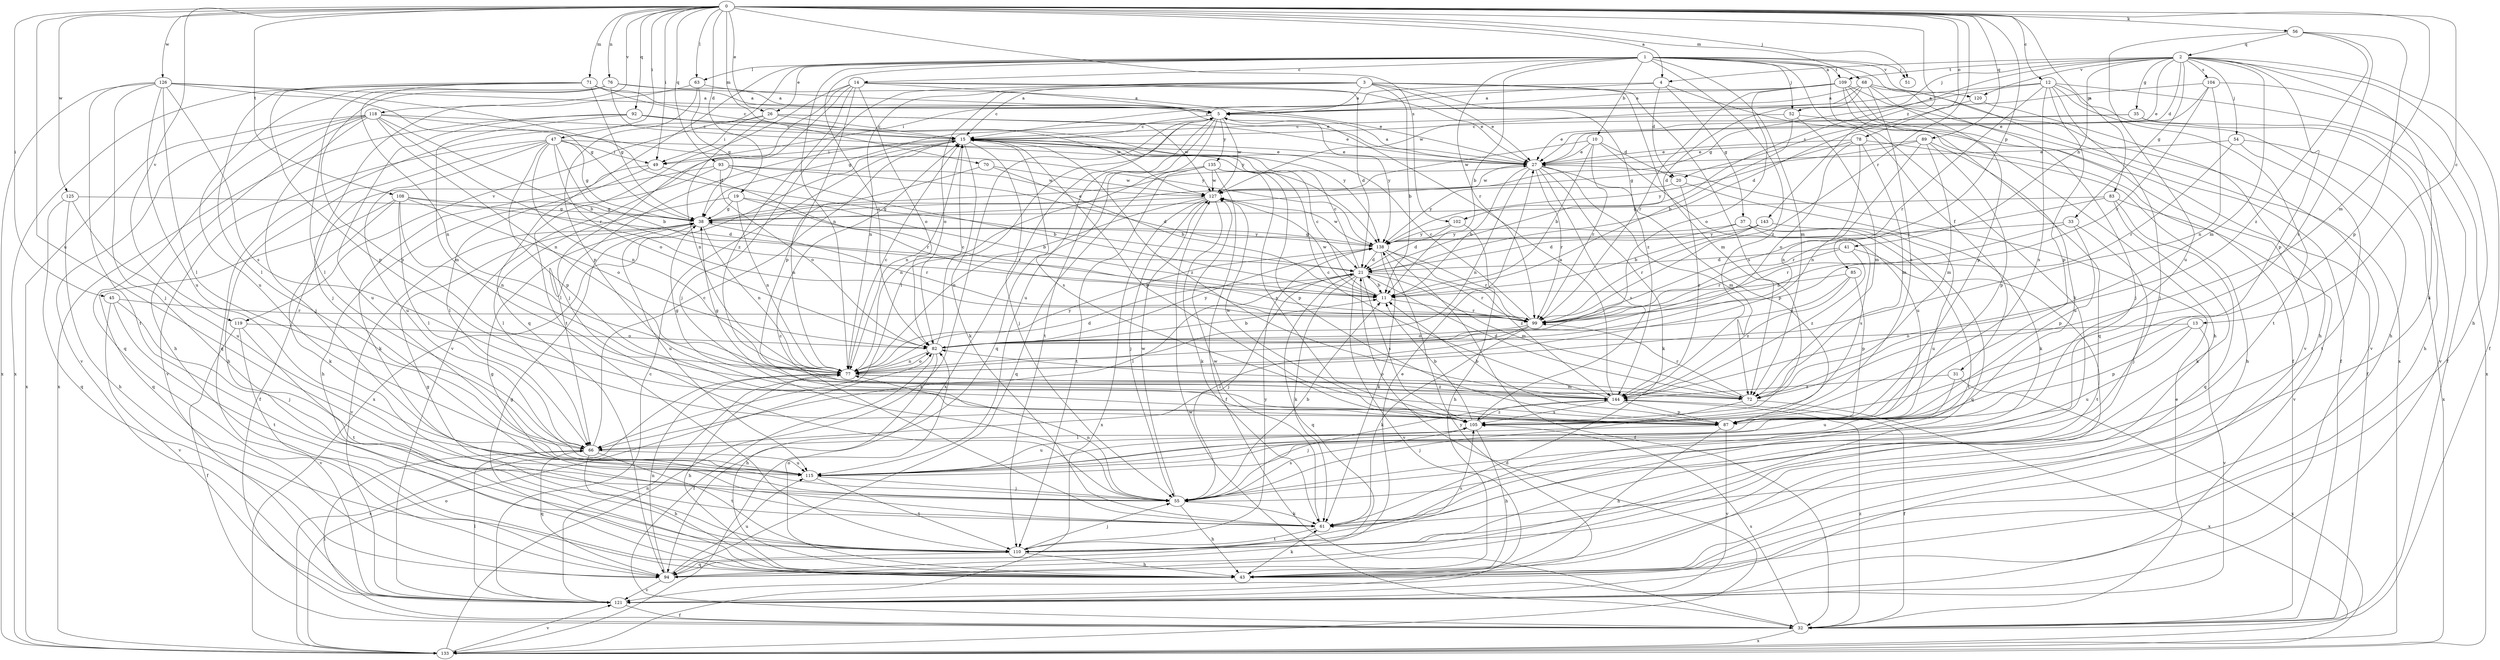 strict digraph  {
0;
1;
2;
3;
4;
5;
10;
11;
12;
13;
14;
15;
19;
20;
21;
26;
27;
31;
32;
33;
35;
37;
38;
41;
43;
45;
47;
49;
51;
52;
54;
55;
56;
61;
63;
66;
68;
70;
71;
72;
76;
77;
78;
82;
83;
85;
87;
89;
92;
93;
94;
99;
102;
104;
105;
108;
109;
110;
115;
118;
119;
120;
121;
125;
126;
127;
133;
135;
138;
143;
144;
0 -> 4  [label=a];
0 -> 12  [label=c];
0 -> 13  [label=c];
0 -> 19  [label=d];
0 -> 26  [label=e];
0 -> 45  [label=i];
0 -> 47  [label=i];
0 -> 49  [label=i];
0 -> 51  [label=j];
0 -> 56  [label=k];
0 -> 63  [label=l];
0 -> 68  [label=m];
0 -> 70  [label=m];
0 -> 71  [label=m];
0 -> 72  [label=m];
0 -> 76  [label=n];
0 -> 78  [label=o];
0 -> 83  [label=p];
0 -> 85  [label=p];
0 -> 89  [label=q];
0 -> 92  [label=q];
0 -> 93  [label=q];
0 -> 99  [label=r];
0 -> 102  [label=s];
0 -> 108  [label=t];
0 -> 115  [label=u];
0 -> 118  [label=v];
0 -> 119  [label=v];
0 -> 125  [label=w];
0 -> 126  [label=w];
0 -> 143  [label=z];
1 -> 10  [label=b];
1 -> 11  [label=b];
1 -> 14  [label=c];
1 -> 26  [label=e];
1 -> 31  [label=f];
1 -> 51  [label=j];
1 -> 52  [label=j];
1 -> 61  [label=k];
1 -> 63  [label=l];
1 -> 72  [label=m];
1 -> 77  [label=n];
1 -> 82  [label=o];
1 -> 94  [label=q];
1 -> 99  [label=r];
1 -> 109  [label=t];
1 -> 119  [label=v];
1 -> 120  [label=v];
1 -> 133  [label=x];
1 -> 144  [label=z];
2 -> 4  [label=a];
2 -> 20  [label=d];
2 -> 27  [label=e];
2 -> 32  [label=f];
2 -> 33  [label=g];
2 -> 35  [label=g];
2 -> 41  [label=h];
2 -> 43  [label=h];
2 -> 52  [label=j];
2 -> 54  [label=j];
2 -> 61  [label=k];
2 -> 72  [label=m];
2 -> 87  [label=p];
2 -> 102  [label=s];
2 -> 104  [label=s];
2 -> 109  [label=t];
2 -> 120  [label=v];
3 -> 5  [label=a];
3 -> 11  [label=b];
3 -> 15  [label=c];
3 -> 27  [label=e];
3 -> 55  [label=j];
3 -> 72  [label=m];
3 -> 77  [label=n];
3 -> 82  [label=o];
3 -> 105  [label=s];
3 -> 144  [label=z];
4 -> 5  [label=a];
4 -> 20  [label=d];
4 -> 32  [label=f];
4 -> 37  [label=g];
4 -> 49  [label=i];
5 -> 15  [label=c];
5 -> 38  [label=g];
5 -> 66  [label=l];
5 -> 94  [label=q];
5 -> 110  [label=t];
5 -> 115  [label=u];
5 -> 127  [label=w];
5 -> 133  [label=x];
5 -> 135  [label=y];
5 -> 138  [label=y];
10 -> 11  [label=b];
10 -> 20  [label=d];
10 -> 27  [label=e];
10 -> 99  [label=r];
10 -> 115  [label=u];
10 -> 127  [label=w];
11 -> 15  [label=c];
11 -> 99  [label=r];
11 -> 127  [label=w];
12 -> 5  [label=a];
12 -> 32  [label=f];
12 -> 38  [label=g];
12 -> 43  [label=h];
12 -> 55  [label=j];
12 -> 87  [label=p];
12 -> 99  [label=r];
12 -> 105  [label=s];
12 -> 110  [label=t];
13 -> 82  [label=o];
13 -> 87  [label=p];
13 -> 115  [label=u];
13 -> 121  [label=v];
14 -> 5  [label=a];
14 -> 21  [label=d];
14 -> 27  [label=e];
14 -> 55  [label=j];
14 -> 82  [label=o];
14 -> 87  [label=p];
14 -> 110  [label=t];
14 -> 121  [label=v];
14 -> 144  [label=z];
15 -> 27  [label=e];
15 -> 49  [label=i];
15 -> 55  [label=j];
15 -> 61  [label=k];
15 -> 66  [label=l];
15 -> 77  [label=n];
15 -> 87  [label=p];
15 -> 105  [label=s];
15 -> 133  [label=x];
15 -> 144  [label=z];
19 -> 11  [label=b];
19 -> 38  [label=g];
19 -> 66  [label=l];
19 -> 77  [label=n];
19 -> 99  [label=r];
20 -> 61  [label=k];
20 -> 138  [label=y];
20 -> 144  [label=z];
21 -> 11  [label=b];
21 -> 15  [label=c];
21 -> 55  [label=j];
21 -> 61  [label=k];
21 -> 66  [label=l];
21 -> 72  [label=m];
21 -> 94  [label=q];
21 -> 99  [label=r];
21 -> 105  [label=s];
21 -> 121  [label=v];
26 -> 15  [label=c];
26 -> 27  [label=e];
26 -> 49  [label=i];
26 -> 77  [label=n];
26 -> 94  [label=q];
26 -> 127  [label=w];
27 -> 5  [label=a];
27 -> 11  [label=b];
27 -> 61  [label=k];
27 -> 72  [label=m];
27 -> 77  [label=n];
27 -> 87  [label=p];
27 -> 99  [label=r];
27 -> 105  [label=s];
27 -> 127  [label=w];
31 -> 115  [label=u];
31 -> 133  [label=x];
31 -> 144  [label=z];
32 -> 27  [label=e];
32 -> 66  [label=l];
32 -> 105  [label=s];
32 -> 127  [label=w];
32 -> 133  [label=x];
32 -> 144  [label=z];
33 -> 55  [label=j];
33 -> 87  [label=p];
33 -> 99  [label=r];
33 -> 138  [label=y];
35 -> 15  [label=c];
35 -> 27  [label=e];
35 -> 43  [label=h];
35 -> 121  [label=v];
37 -> 21  [label=d];
37 -> 94  [label=q];
37 -> 105  [label=s];
37 -> 110  [label=t];
37 -> 138  [label=y];
38 -> 27  [label=e];
38 -> 77  [label=n];
38 -> 99  [label=r];
38 -> 115  [label=u];
38 -> 121  [label=v];
38 -> 138  [label=y];
41 -> 21  [label=d];
41 -> 99  [label=r];
41 -> 110  [label=t];
41 -> 144  [label=z];
43 -> 38  [label=g];
43 -> 61  [label=k];
43 -> 82  [label=o];
45 -> 55  [label=j];
45 -> 99  [label=r];
45 -> 110  [label=t];
45 -> 121  [label=v];
47 -> 11  [label=b];
47 -> 27  [label=e];
47 -> 38  [label=g];
47 -> 43  [label=h];
47 -> 49  [label=i];
47 -> 77  [label=n];
47 -> 82  [label=o];
47 -> 87  [label=p];
47 -> 115  [label=u];
47 -> 121  [label=v];
49 -> 32  [label=f];
49 -> 66  [label=l];
49 -> 99  [label=r];
52 -> 11  [label=b];
52 -> 15  [label=c];
52 -> 32  [label=f];
52 -> 72  [label=m];
54 -> 27  [label=e];
54 -> 99  [label=r];
54 -> 110  [label=t];
54 -> 133  [label=x];
55 -> 11  [label=b];
55 -> 43  [label=h];
55 -> 61  [label=k];
55 -> 77  [label=n];
55 -> 105  [label=s];
55 -> 127  [label=w];
56 -> 87  [label=p];
56 -> 105  [label=s];
56 -> 115  [label=u];
56 -> 144  [label=z];
56 -> 2  [label=q];
61 -> 15  [label=c];
61 -> 38  [label=g];
61 -> 110  [label=t];
61 -> 127  [label=w];
63 -> 5  [label=a];
63 -> 38  [label=g];
63 -> 55  [label=j];
63 -> 87  [label=p];
66 -> 15  [label=c];
66 -> 43  [label=h];
66 -> 94  [label=q];
66 -> 110  [label=t];
66 -> 115  [label=u];
68 -> 5  [label=a];
68 -> 21  [label=d];
68 -> 55  [label=j];
68 -> 87  [label=p];
68 -> 105  [label=s];
68 -> 121  [label=v];
68 -> 127  [label=w];
70 -> 11  [label=b];
70 -> 77  [label=n];
70 -> 127  [label=w];
71 -> 5  [label=a];
71 -> 15  [label=c];
71 -> 27  [label=e];
71 -> 38  [label=g];
71 -> 66  [label=l];
71 -> 77  [label=n];
71 -> 87  [label=p];
71 -> 133  [label=x];
72 -> 21  [label=d];
72 -> 38  [label=g];
72 -> 55  [label=j];
72 -> 82  [label=o];
72 -> 99  [label=r];
72 -> 133  [label=x];
76 -> 5  [label=a];
76 -> 27  [label=e];
76 -> 66  [label=l];
76 -> 87  [label=p];
76 -> 115  [label=u];
76 -> 138  [label=y];
77 -> 15  [label=c];
77 -> 21  [label=d];
77 -> 43  [label=h];
77 -> 72  [label=m];
77 -> 82  [label=o];
77 -> 133  [label=x];
77 -> 138  [label=y];
77 -> 144  [label=z];
78 -> 27  [label=e];
78 -> 43  [label=h];
78 -> 72  [label=m];
78 -> 77  [label=n];
78 -> 82  [label=o];
78 -> 138  [label=y];
82 -> 11  [label=b];
82 -> 15  [label=c];
82 -> 32  [label=f];
82 -> 43  [label=h];
82 -> 77  [label=n];
82 -> 138  [label=y];
83 -> 38  [label=g];
83 -> 61  [label=k];
83 -> 94  [label=q];
83 -> 99  [label=r];
83 -> 121  [label=v];
85 -> 11  [label=b];
85 -> 82  [label=o];
85 -> 87  [label=p];
85 -> 144  [label=z];
87 -> 11  [label=b];
87 -> 43  [label=h];
87 -> 115  [label=u];
87 -> 121  [label=v];
89 -> 27  [label=e];
89 -> 38  [label=g];
89 -> 72  [label=m];
89 -> 77  [label=n];
89 -> 87  [label=p];
89 -> 115  [label=u];
92 -> 15  [label=c];
92 -> 72  [label=m];
92 -> 115  [label=u];
92 -> 127  [label=w];
92 -> 133  [label=x];
92 -> 138  [label=y];
93 -> 11  [label=b];
93 -> 21  [label=d];
93 -> 43  [label=h];
93 -> 61  [label=k];
93 -> 82  [label=o];
93 -> 127  [label=w];
94 -> 27  [label=e];
94 -> 77  [label=n];
94 -> 115  [label=u];
94 -> 121  [label=v];
99 -> 15  [label=c];
99 -> 61  [label=k];
99 -> 66  [label=l];
99 -> 82  [label=o];
102 -> 21  [label=d];
102 -> 43  [label=h];
102 -> 138  [label=y];
104 -> 5  [label=a];
104 -> 27  [label=e];
104 -> 77  [label=n];
104 -> 99  [label=r];
104 -> 133  [label=x];
105 -> 11  [label=b];
105 -> 43  [label=h];
105 -> 66  [label=l];
105 -> 127  [label=w];
105 -> 144  [label=z];
108 -> 21  [label=d];
108 -> 38  [label=g];
108 -> 61  [label=k];
108 -> 66  [label=l];
108 -> 77  [label=n];
108 -> 82  [label=o];
108 -> 94  [label=q];
109 -> 5  [label=a];
109 -> 15  [label=c];
109 -> 32  [label=f];
109 -> 43  [label=h];
109 -> 82  [label=o];
109 -> 94  [label=q];
109 -> 99  [label=r];
109 -> 121  [label=v];
110 -> 38  [label=g];
110 -> 43  [label=h];
110 -> 55  [label=j];
110 -> 94  [label=q];
110 -> 105  [label=s];
110 -> 138  [label=y];
115 -> 55  [label=j];
115 -> 110  [label=t];
118 -> 11  [label=b];
118 -> 15  [label=c];
118 -> 43  [label=h];
118 -> 55  [label=j];
118 -> 77  [label=n];
118 -> 94  [label=q];
118 -> 99  [label=r];
118 -> 121  [label=v];
118 -> 133  [label=x];
118 -> 138  [label=y];
119 -> 32  [label=f];
119 -> 82  [label=o];
119 -> 110  [label=t];
119 -> 121  [label=v];
120 -> 21  [label=d];
120 -> 43  [label=h];
121 -> 15  [label=c];
121 -> 32  [label=f];
121 -> 66  [label=l];
121 -> 77  [label=n];
121 -> 138  [label=y];
125 -> 38  [label=g];
125 -> 43  [label=h];
125 -> 94  [label=q];
125 -> 115  [label=u];
126 -> 5  [label=a];
126 -> 21  [label=d];
126 -> 38  [label=g];
126 -> 55  [label=j];
126 -> 66  [label=l];
126 -> 105  [label=s];
126 -> 110  [label=t];
126 -> 115  [label=u];
126 -> 133  [label=x];
127 -> 38  [label=g];
127 -> 55  [label=j];
127 -> 61  [label=k];
127 -> 77  [label=n];
127 -> 133  [label=x];
133 -> 5  [label=a];
133 -> 21  [label=d];
133 -> 82  [label=o];
133 -> 121  [label=v];
135 -> 32  [label=f];
135 -> 77  [label=n];
135 -> 87  [label=p];
135 -> 94  [label=q];
135 -> 105  [label=s];
135 -> 110  [label=t];
135 -> 127  [label=w];
138 -> 21  [label=d];
138 -> 32  [label=f];
138 -> 38  [label=g];
138 -> 61  [label=k];
138 -> 99  [label=r];
138 -> 127  [label=w];
138 -> 144  [label=z];
143 -> 11  [label=b];
143 -> 99  [label=r];
143 -> 115  [label=u];
143 -> 138  [label=y];
144 -> 5  [label=a];
144 -> 15  [label=c];
144 -> 32  [label=f];
144 -> 38  [label=g];
144 -> 55  [label=j];
144 -> 87  [label=p];
144 -> 105  [label=s];
}
